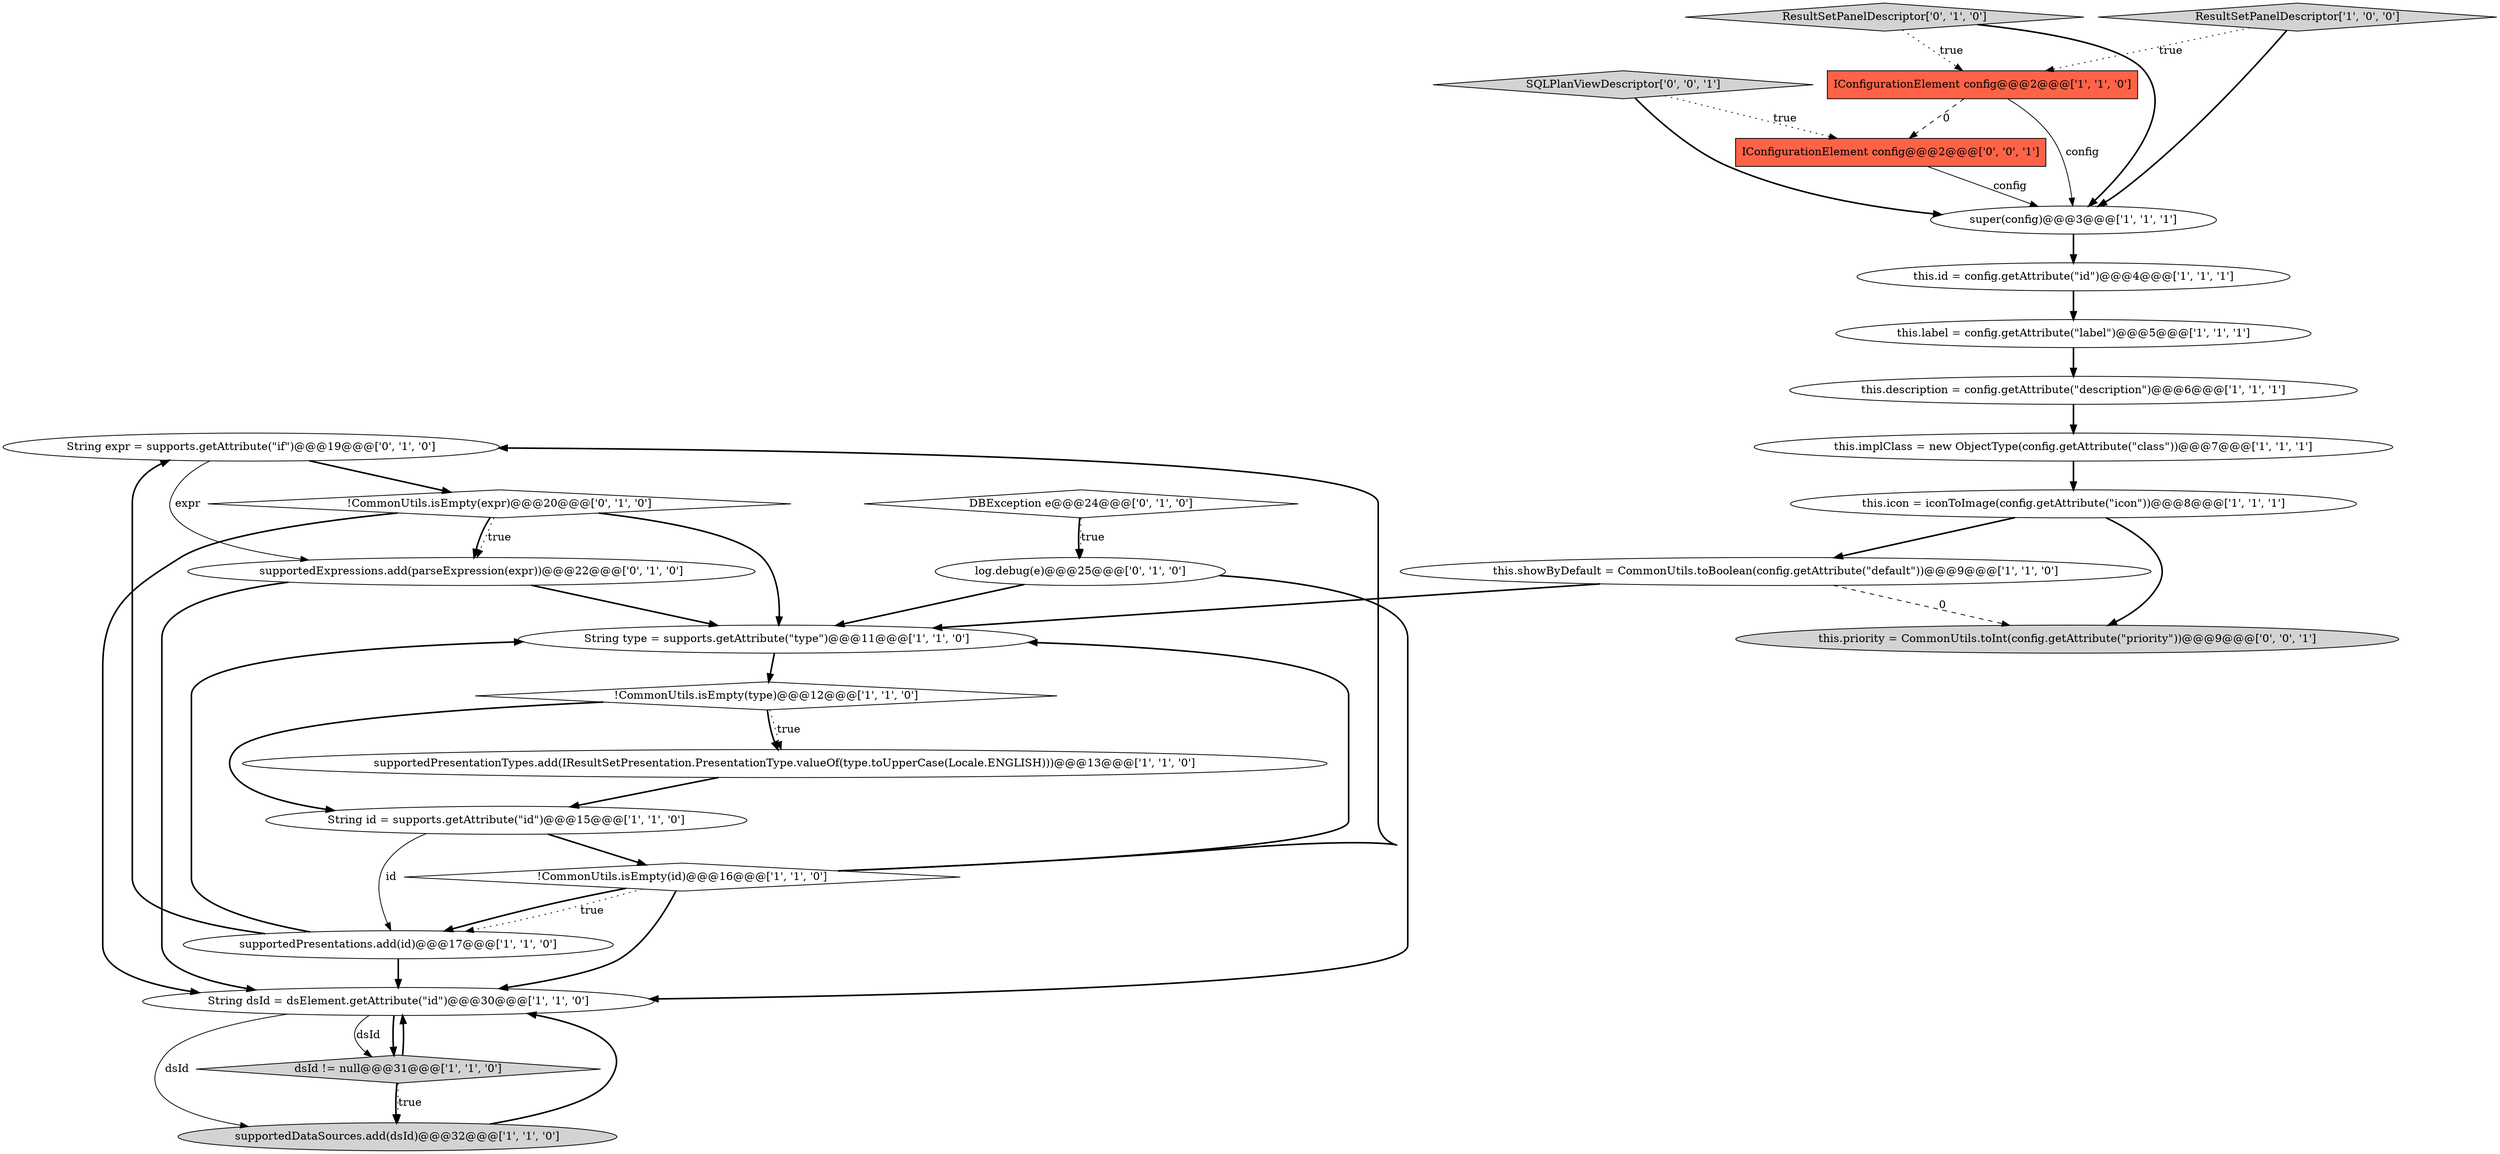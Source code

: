 digraph {
20 [style = filled, label = "String expr = supports.getAttribute(\"if\")@@@19@@@['0', '1', '0']", fillcolor = white, shape = ellipse image = "AAA1AAABBB2BBB"];
24 [style = filled, label = "SQLPlanViewDescriptor['0', '0', '1']", fillcolor = lightgray, shape = diamond image = "AAA0AAABBB3BBB"];
4 [style = filled, label = "!CommonUtils.isEmpty(id)@@@16@@@['1', '1', '0']", fillcolor = white, shape = diamond image = "AAA0AAABBB1BBB"];
1 [style = filled, label = "this.id = config.getAttribute(\"id\")@@@4@@@['1', '1', '1']", fillcolor = white, shape = ellipse image = "AAA0AAABBB1BBB"];
25 [style = filled, label = "this.priority = CommonUtils.toInt(config.getAttribute(\"priority\"))@@@9@@@['0', '0', '1']", fillcolor = lightgray, shape = ellipse image = "AAA0AAABBB3BBB"];
15 [style = filled, label = "String id = supports.getAttribute(\"id\")@@@15@@@['1', '1', '0']", fillcolor = white, shape = ellipse image = "AAA0AAABBB1BBB"];
6 [style = filled, label = "this.icon = iconToImage(config.getAttribute(\"icon\"))@@@8@@@['1', '1', '1']", fillcolor = white, shape = ellipse image = "AAA0AAABBB1BBB"];
16 [style = filled, label = "super(config)@@@3@@@['1', '1', '1']", fillcolor = white, shape = ellipse image = "AAA0AAABBB1BBB"];
12 [style = filled, label = "String type = supports.getAttribute(\"type\")@@@11@@@['1', '1', '0']", fillcolor = white, shape = ellipse image = "AAA0AAABBB1BBB"];
19 [style = filled, label = "ResultSetPanelDescriptor['0', '1', '0']", fillcolor = lightgray, shape = diamond image = "AAA0AAABBB2BBB"];
11 [style = filled, label = "String dsId = dsElement.getAttribute(\"id\")@@@30@@@['1', '1', '0']", fillcolor = white, shape = ellipse image = "AAA0AAABBB1BBB"];
9 [style = filled, label = "supportedPresentations.add(id)@@@17@@@['1', '1', '0']", fillcolor = white, shape = ellipse image = "AAA0AAABBB1BBB"];
7 [style = filled, label = "dsId != null@@@31@@@['1', '1', '0']", fillcolor = lightgray, shape = diamond image = "AAA0AAABBB1BBB"];
17 [style = filled, label = "IConfigurationElement config@@@2@@@['1', '1', '0']", fillcolor = tomato, shape = box image = "AAA0AAABBB1BBB"];
13 [style = filled, label = "supportedPresentationTypes.add(IResultSetPresentation.PresentationType.valueOf(type.toUpperCase(Locale.ENGLISH)))@@@13@@@['1', '1', '0']", fillcolor = white, shape = ellipse image = "AAA0AAABBB1BBB"];
2 [style = filled, label = "this.label = config.getAttribute(\"label\")@@@5@@@['1', '1', '1']", fillcolor = white, shape = ellipse image = "AAA0AAABBB1BBB"];
18 [style = filled, label = "DBException e@@@24@@@['0', '1', '0']", fillcolor = white, shape = diamond image = "AAA1AAABBB2BBB"];
23 [style = filled, label = "!CommonUtils.isEmpty(expr)@@@20@@@['0', '1', '0']", fillcolor = white, shape = diamond image = "AAA1AAABBB2BBB"];
22 [style = filled, label = "supportedExpressions.add(parseExpression(expr))@@@22@@@['0', '1', '0']", fillcolor = white, shape = ellipse image = "AAA1AAABBB2BBB"];
10 [style = filled, label = "!CommonUtils.isEmpty(type)@@@12@@@['1', '1', '0']", fillcolor = white, shape = diamond image = "AAA0AAABBB1BBB"];
0 [style = filled, label = "supportedDataSources.add(dsId)@@@32@@@['1', '1', '0']", fillcolor = lightgray, shape = ellipse image = "AAA0AAABBB1BBB"];
21 [style = filled, label = "log.debug(e)@@@25@@@['0', '1', '0']", fillcolor = white, shape = ellipse image = "AAA1AAABBB2BBB"];
3 [style = filled, label = "ResultSetPanelDescriptor['1', '0', '0']", fillcolor = lightgray, shape = diamond image = "AAA0AAABBB1BBB"];
8 [style = filled, label = "this.showByDefault = CommonUtils.toBoolean(config.getAttribute(\"default\"))@@@9@@@['1', '1', '0']", fillcolor = white, shape = ellipse image = "AAA0AAABBB1BBB"];
26 [style = filled, label = "IConfigurationElement config@@@2@@@['0', '0', '1']", fillcolor = tomato, shape = box image = "AAA0AAABBB3BBB"];
5 [style = filled, label = "this.implClass = new ObjectType(config.getAttribute(\"class\"))@@@7@@@['1', '1', '1']", fillcolor = white, shape = ellipse image = "AAA0AAABBB1BBB"];
14 [style = filled, label = "this.description = config.getAttribute(\"description\")@@@6@@@['1', '1', '1']", fillcolor = white, shape = ellipse image = "AAA0AAABBB1BBB"];
22->11 [style = bold, label=""];
14->5 [style = bold, label=""];
23->22 [style = bold, label=""];
21->11 [style = bold, label=""];
20->23 [style = bold, label=""];
11->7 [style = solid, label="dsId"];
13->15 [style = bold, label=""];
10->13 [style = dotted, label="true"];
9->11 [style = bold, label=""];
8->12 [style = bold, label=""];
24->26 [style = dotted, label="true"];
17->26 [style = dashed, label="0"];
9->20 [style = bold, label=""];
4->11 [style = bold, label=""];
15->4 [style = bold, label=""];
8->25 [style = dashed, label="0"];
3->17 [style = dotted, label="true"];
23->11 [style = bold, label=""];
7->11 [style = bold, label=""];
11->0 [style = solid, label="dsId"];
6->8 [style = bold, label=""];
0->11 [style = bold, label=""];
4->20 [style = bold, label=""];
21->12 [style = bold, label=""];
11->7 [style = bold, label=""];
19->16 [style = bold, label=""];
12->10 [style = bold, label=""];
23->22 [style = dotted, label="true"];
15->9 [style = solid, label="id"];
18->21 [style = dotted, label="true"];
16->1 [style = bold, label=""];
10->13 [style = bold, label=""];
23->12 [style = bold, label=""];
24->16 [style = bold, label=""];
4->9 [style = bold, label=""];
7->0 [style = bold, label=""];
26->16 [style = solid, label="config"];
6->25 [style = bold, label=""];
4->12 [style = bold, label=""];
17->16 [style = solid, label="config"];
18->21 [style = bold, label=""];
4->9 [style = dotted, label="true"];
2->14 [style = bold, label=""];
10->15 [style = bold, label=""];
7->0 [style = dotted, label="true"];
19->17 [style = dotted, label="true"];
3->16 [style = bold, label=""];
22->12 [style = bold, label=""];
1->2 [style = bold, label=""];
5->6 [style = bold, label=""];
9->12 [style = bold, label=""];
20->22 [style = solid, label="expr"];
}
